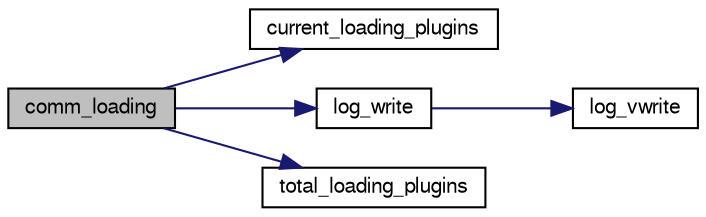 digraph G
{
  bgcolor="transparent";
  edge [fontname="FreeSans",fontsize="10",labelfontname="FreeSans",labelfontsize="10"];
  node [fontname="FreeSans",fontsize="10",shape=record];
  rankdir=LR;
  Node1 [label="comm_loading",height=0.2,width=0.4,color="black", fillcolor="grey75", style="filled" fontcolor="black"];
  Node1 -> Node2 [color="midnightblue",fontsize="10",style="solid",fontname="FreeSans"];
  Node2 [label="current_loading_plugins",height=0.2,width=0.4,color="black",URL="$pluginload_8c.html#a8df0068d5a6bbc5a8ba85560a5588249"];
  Node1 -> Node3 [color="midnightblue",fontsize="10",style="solid",fontname="FreeSans"];
  Node3 [label="log_write",height=0.2,width=0.4,color="black",URL="$log_8c.html#aebd780cf62bc3eed16f852bd30250a3a"];
  Node3 -> Node4 [color="midnightblue",fontsize="10",style="solid",fontname="FreeSans"];
  Node4 [label="log_vwrite",height=0.2,width=0.4,color="black",URL="$log_8c.html#a20d71c8bbe1b9014a523f38e2fabbc02"];
  Node1 -> Node5 [color="midnightblue",fontsize="10",style="solid",fontname="FreeSans"];
  Node5 [label="total_loading_plugins",height=0.2,width=0.4,color="black",URL="$pluginload_8c.html#aa642fc278c93f9456d10538fc128af02"];
}
